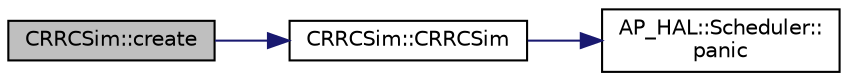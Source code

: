digraph "CRRCSim::create"
{
 // INTERACTIVE_SVG=YES
  edge [fontname="Helvetica",fontsize="10",labelfontname="Helvetica",labelfontsize="10"];
  node [fontname="Helvetica",fontsize="10",shape=record];
  rankdir="LR";
  Node1 [label="CRRCSim::create",height=0.2,width=0.4,color="black", fillcolor="grey75", style="filled" fontcolor="black"];
  Node1 -> Node2 [color="midnightblue",fontsize="10",style="solid",fontname="Helvetica"];
  Node2 [label="CRRCSim::CRRCSim",height=0.2,width=0.4,color="black", fillcolor="white", style="filled",URL="$classCRRCSim.html#adc3bad4264373087c7c52ef8b933b146"];
  Node2 -> Node3 [color="midnightblue",fontsize="10",style="solid",fontname="Helvetica"];
  Node3 [label="AP_HAL::Scheduler::\lpanic",height=0.2,width=0.4,color="black", fillcolor="white", style="filled",URL="$classAP__HAL_1_1Scheduler.html#a65f0d4e404d3e6fda4d8b0b101c9780f"];
}
